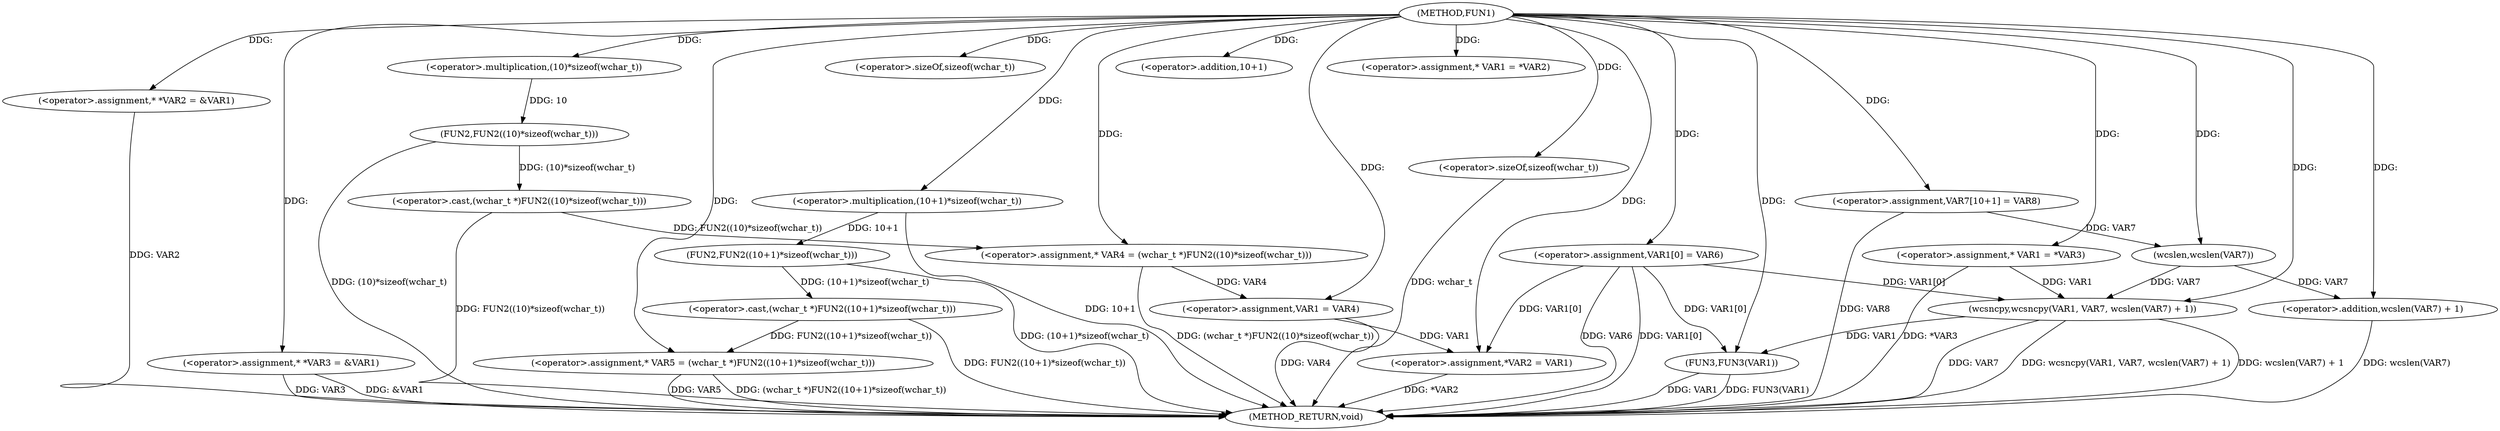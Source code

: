 digraph FUN1 {  
"1000100" [label = "(METHOD,FUN1)" ]
"1000173" [label = "(METHOD_RETURN,void)" ]
"1000104" [label = "(<operator>.assignment,* *VAR2 = &VAR1)" ]
"1000109" [label = "(<operator>.assignment,* *VAR3 = &VAR1)" ]
"1000114" [label = "(<operator>.assignment,* VAR4 = (wchar_t *)FUN2((10)*sizeof(wchar_t)))" ]
"1000116" [label = "(<operator>.cast,(wchar_t *)FUN2((10)*sizeof(wchar_t)))" ]
"1000118" [label = "(FUN2,FUN2((10)*sizeof(wchar_t)))" ]
"1000119" [label = "(<operator>.multiplication,(10)*sizeof(wchar_t))" ]
"1000121" [label = "(<operator>.sizeOf,sizeof(wchar_t))" ]
"1000124" [label = "(<operator>.assignment,* VAR5 = (wchar_t *)FUN2((10+1)*sizeof(wchar_t)))" ]
"1000126" [label = "(<operator>.cast,(wchar_t *)FUN2((10+1)*sizeof(wchar_t)))" ]
"1000128" [label = "(FUN2,FUN2((10+1)*sizeof(wchar_t)))" ]
"1000129" [label = "(<operator>.multiplication,(10+1)*sizeof(wchar_t))" ]
"1000130" [label = "(<operator>.addition,10+1)" ]
"1000133" [label = "(<operator>.sizeOf,sizeof(wchar_t))" ]
"1000137" [label = "(<operator>.assignment,* VAR1 = *VAR2)" ]
"1000141" [label = "(<operator>.assignment,VAR1 = VAR4)" ]
"1000144" [label = "(<operator>.assignment,VAR1[0] = VAR6)" ]
"1000149" [label = "(<operator>.assignment,*VAR2 = VAR1)" ]
"1000155" [label = "(<operator>.assignment,* VAR1 = *VAR3)" ]
"1000161" [label = "(<operator>.assignment,VAR7[10+1] = VAR8)" ]
"1000164" [label = "(wcsncpy,wcsncpy(VAR1, VAR7, wcslen(VAR7) + 1))" ]
"1000167" [label = "(<operator>.addition,wcslen(VAR7) + 1)" ]
"1000168" [label = "(wcslen,wcslen(VAR7))" ]
"1000171" [label = "(FUN3,FUN3(VAR1))" ]
  "1000171" -> "1000173"  [ label = "DDG: VAR1"] 
  "1000124" -> "1000173"  [ label = "DDG: VAR5"] 
  "1000155" -> "1000173"  [ label = "DDG: *VAR3"] 
  "1000104" -> "1000173"  [ label = "DDG: VAR2"] 
  "1000164" -> "1000173"  [ label = "DDG: VAR7"] 
  "1000116" -> "1000173"  [ label = "DDG: FUN2((10)*sizeof(wchar_t))"] 
  "1000109" -> "1000173"  [ label = "DDG: VAR3"] 
  "1000149" -> "1000173"  [ label = "DDG: *VAR2"] 
  "1000126" -> "1000173"  [ label = "DDG: FUN2((10+1)*sizeof(wchar_t))"] 
  "1000118" -> "1000173"  [ label = "DDG: (10)*sizeof(wchar_t)"] 
  "1000161" -> "1000173"  [ label = "DDG: VAR8"] 
  "1000167" -> "1000173"  [ label = "DDG: wcslen(VAR7)"] 
  "1000129" -> "1000173"  [ label = "DDG: 10+1"] 
  "1000164" -> "1000173"  [ label = "DDG: wcsncpy(VAR1, VAR7, wcslen(VAR7) + 1)"] 
  "1000124" -> "1000173"  [ label = "DDG: (wchar_t *)FUN2((10+1)*sizeof(wchar_t))"] 
  "1000128" -> "1000173"  [ label = "DDG: (10+1)*sizeof(wchar_t)"] 
  "1000164" -> "1000173"  [ label = "DDG: wcslen(VAR7) + 1"] 
  "1000133" -> "1000173"  [ label = "DDG: wchar_t"] 
  "1000144" -> "1000173"  [ label = "DDG: VAR6"] 
  "1000141" -> "1000173"  [ label = "DDG: VAR4"] 
  "1000144" -> "1000173"  [ label = "DDG: VAR1[0]"] 
  "1000171" -> "1000173"  [ label = "DDG: FUN3(VAR1)"] 
  "1000114" -> "1000173"  [ label = "DDG: (wchar_t *)FUN2((10)*sizeof(wchar_t))"] 
  "1000109" -> "1000173"  [ label = "DDG: &VAR1"] 
  "1000100" -> "1000104"  [ label = "DDG: "] 
  "1000100" -> "1000109"  [ label = "DDG: "] 
  "1000116" -> "1000114"  [ label = "DDG: FUN2((10)*sizeof(wchar_t))"] 
  "1000100" -> "1000114"  [ label = "DDG: "] 
  "1000118" -> "1000116"  [ label = "DDG: (10)*sizeof(wchar_t)"] 
  "1000119" -> "1000118"  [ label = "DDG: 10"] 
  "1000100" -> "1000119"  [ label = "DDG: "] 
  "1000100" -> "1000121"  [ label = "DDG: "] 
  "1000126" -> "1000124"  [ label = "DDG: FUN2((10+1)*sizeof(wchar_t))"] 
  "1000100" -> "1000124"  [ label = "DDG: "] 
  "1000128" -> "1000126"  [ label = "DDG: (10+1)*sizeof(wchar_t)"] 
  "1000129" -> "1000128"  [ label = "DDG: 10+1"] 
  "1000100" -> "1000129"  [ label = "DDG: "] 
  "1000100" -> "1000130"  [ label = "DDG: "] 
  "1000100" -> "1000133"  [ label = "DDG: "] 
  "1000100" -> "1000137"  [ label = "DDG: "] 
  "1000114" -> "1000141"  [ label = "DDG: VAR4"] 
  "1000100" -> "1000141"  [ label = "DDG: "] 
  "1000100" -> "1000144"  [ label = "DDG: "] 
  "1000141" -> "1000149"  [ label = "DDG: VAR1"] 
  "1000144" -> "1000149"  [ label = "DDG: VAR1[0]"] 
  "1000100" -> "1000149"  [ label = "DDG: "] 
  "1000100" -> "1000155"  [ label = "DDG: "] 
  "1000100" -> "1000161"  [ label = "DDG: "] 
  "1000144" -> "1000164"  [ label = "DDG: VAR1[0]"] 
  "1000155" -> "1000164"  [ label = "DDG: VAR1"] 
  "1000100" -> "1000164"  [ label = "DDG: "] 
  "1000168" -> "1000164"  [ label = "DDG: VAR7"] 
  "1000168" -> "1000167"  [ label = "DDG: VAR7"] 
  "1000161" -> "1000168"  [ label = "DDG: VAR7"] 
  "1000100" -> "1000168"  [ label = "DDG: "] 
  "1000100" -> "1000167"  [ label = "DDG: "] 
  "1000144" -> "1000171"  [ label = "DDG: VAR1[0]"] 
  "1000164" -> "1000171"  [ label = "DDG: VAR1"] 
  "1000100" -> "1000171"  [ label = "DDG: "] 
}
